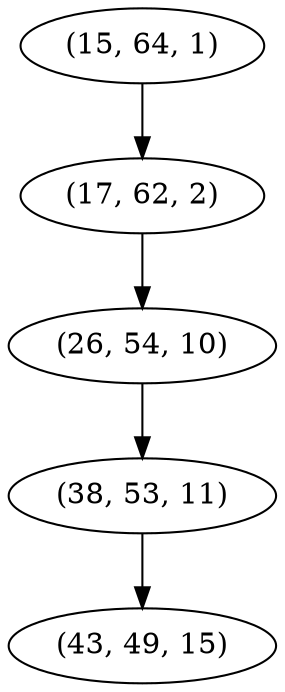 digraph tree {
    "(15, 64, 1)";
    "(17, 62, 2)";
    "(26, 54, 10)";
    "(38, 53, 11)";
    "(43, 49, 15)";
    "(15, 64, 1)" -> "(17, 62, 2)";
    "(17, 62, 2)" -> "(26, 54, 10)";
    "(26, 54, 10)" -> "(38, 53, 11)";
    "(38, 53, 11)" -> "(43, 49, 15)";
}

